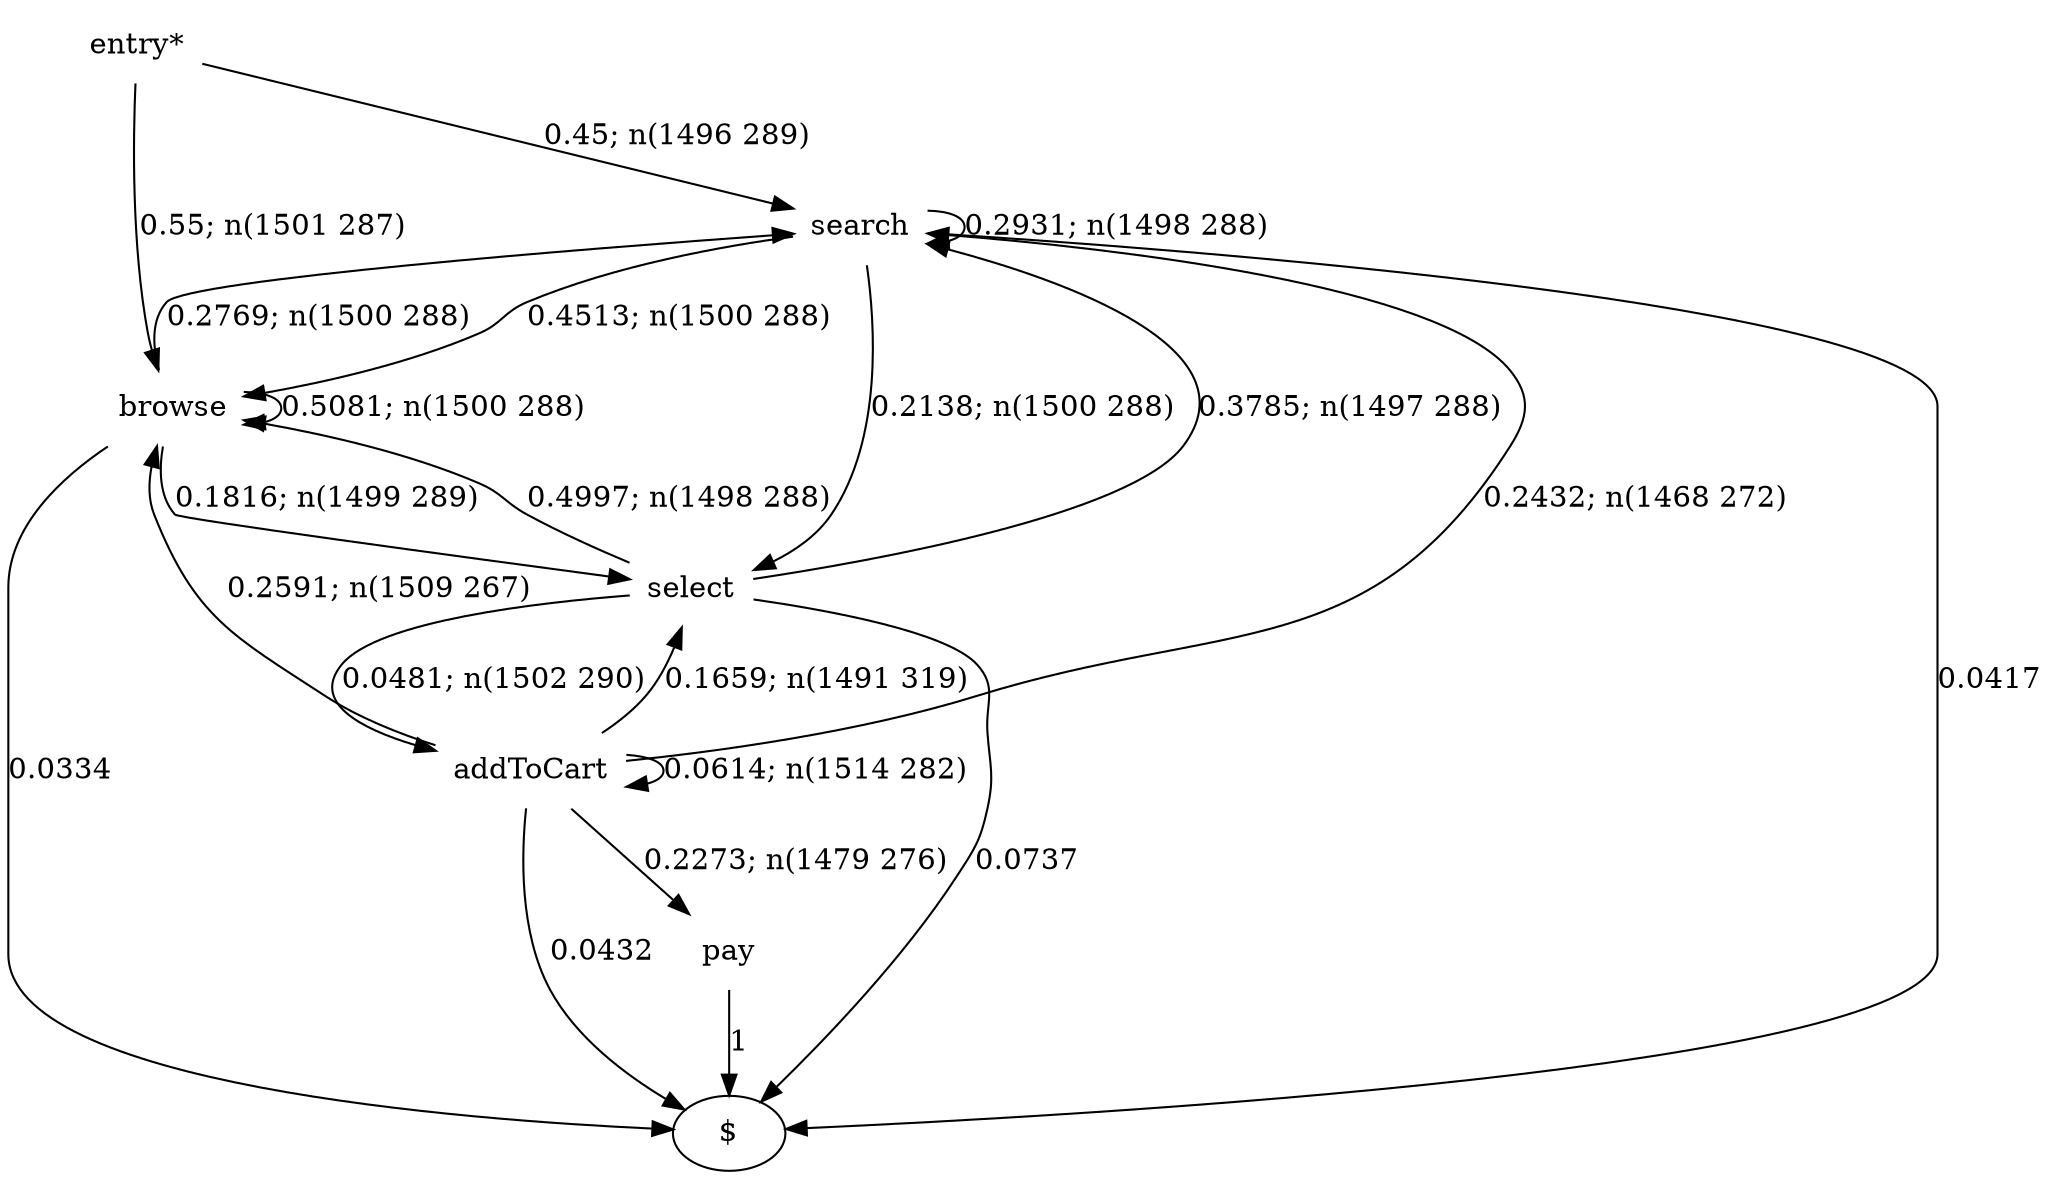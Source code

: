 digraph G {"entry*" [label="entry*",shape=none];"search" [label="search",shape=none];"browse" [label="browse",shape=none];"select" [label="select",shape=none];"addToCart" [label="addToCart",shape=none];"pay" [label="pay",shape=none];"entry*"->"search" [style=solid,label="0.45; n(1496 289)"];"entry*"->"browse" [style=solid,label="0.55; n(1501 287)"];"search"->"search" [style=solid,label="0.2931; n(1498 288)"];"search"->"browse" [style=solid,label="0.4513; n(1500 288)"];"search"->"select" [style=solid,label="0.2138; n(1500 288)"];"search"->"$" [style=solid,label="0.0417"];"browse"->"search" [style=solid,label="0.2769; n(1500 288)"];"browse"->"browse" [style=solid,label="0.5081; n(1500 288)"];"browse"->"select" [style=solid,label="0.1816; n(1499 289)"];"browse"->"$" [style=solid,label="0.0334"];"select"->"search" [style=solid,label="0.3785; n(1497 288)"];"select"->"browse" [style=solid,label="0.4997; n(1498 288)"];"select"->"addToCart" [style=solid,label="0.0481; n(1502 290)"];"select"->"$" [style=solid,label="0.0737"];"addToCart"->"search" [style=solid,label="0.2432; n(1468 272)"];"addToCart"->"browse" [style=solid,label="0.2591; n(1509 267)"];"addToCart"->"select" [style=solid,label="0.1659; n(1491 319)"];"addToCart"->"addToCart" [style=solid,label="0.0614; n(1514 282)"];"addToCart"->"pay" [style=solid,label="0.2273; n(1479 276)"];"addToCart"->"$" [style=solid,label="0.0432"];"pay"->"$" [style=solid,label="1"];}